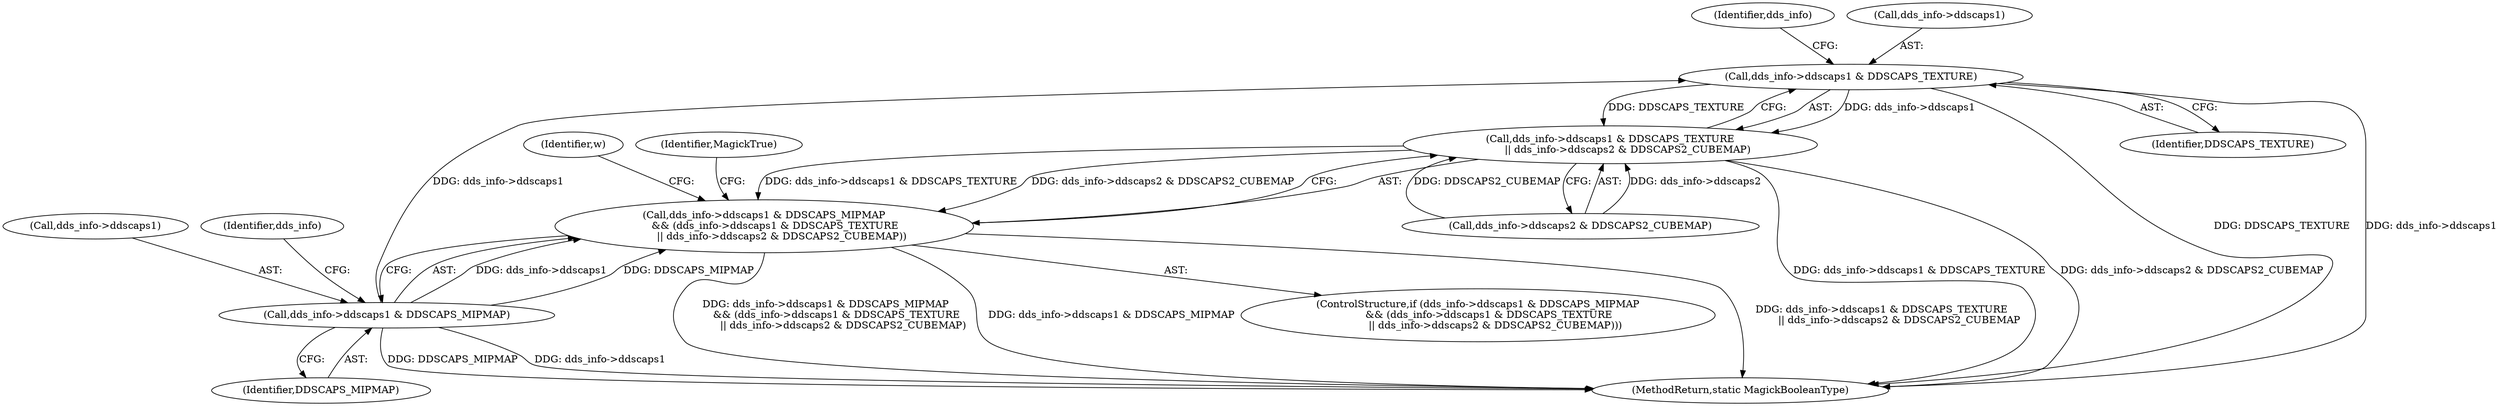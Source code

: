 digraph "0_ImageMagick_21eae25a8db5fdcd112dbcfcd9e5c37e32d32e2f@pointer" {
"1000135" [label="(Call,dds_info->ddscaps1 & DDSCAPS_TEXTURE)"];
"1000129" [label="(Call,dds_info->ddscaps1 & DDSCAPS_MIPMAP)"];
"1000134" [label="(Call,dds_info->ddscaps1 & DDSCAPS_TEXTURE\n           || dds_info->ddscaps2 & DDSCAPS2_CUBEMAP)"];
"1000128" [label="(Call,dds_info->ddscaps1 & DDSCAPS_MIPMAP\n       && (dds_info->ddscaps1 & DDSCAPS_TEXTURE\n           || dds_info->ddscaps2 & DDSCAPS2_CUBEMAP))"];
"1000133" [label="(Identifier,DDSCAPS_MIPMAP)"];
"1000127" [label="(ControlStructure,if (dds_info->ddscaps1 & DDSCAPS_MIPMAP\n       && (dds_info->ddscaps1 & DDSCAPS_TEXTURE\n           || dds_info->ddscaps2 & DDSCAPS2_CUBEMAP)))"];
"1000135" [label="(Call,dds_info->ddscaps1 & DDSCAPS_TEXTURE)"];
"1000129" [label="(Call,dds_info->ddscaps1 & DDSCAPS_MIPMAP)"];
"1000134" [label="(Call,dds_info->ddscaps1 & DDSCAPS_TEXTURE\n           || dds_info->ddscaps2 & DDSCAPS2_CUBEMAP)"];
"1000142" [label="(Identifier,dds_info)"];
"1000130" [label="(Call,dds_info->ddscaps1)"];
"1000128" [label="(Call,dds_info->ddscaps1 & DDSCAPS_MIPMAP\n       && (dds_info->ddscaps1 & DDSCAPS_TEXTURE\n           || dds_info->ddscaps2 & DDSCAPS2_CUBEMAP))"];
"1000140" [label="(Call,dds_info->ddscaps2 & DDSCAPS2_CUBEMAP)"];
"1000208" [label="(Identifier,MagickTrue)"];
"1000147" [label="(Identifier,w)"];
"1000209" [label="(MethodReturn,static MagickBooleanType)"];
"1000139" [label="(Identifier,DDSCAPS_TEXTURE)"];
"1000136" [label="(Call,dds_info->ddscaps1)"];
"1000137" [label="(Identifier,dds_info)"];
"1000135" -> "1000134"  [label="AST: "];
"1000135" -> "1000139"  [label="CFG: "];
"1000136" -> "1000135"  [label="AST: "];
"1000139" -> "1000135"  [label="AST: "];
"1000142" -> "1000135"  [label="CFG: "];
"1000134" -> "1000135"  [label="CFG: "];
"1000135" -> "1000209"  [label="DDG: DDSCAPS_TEXTURE"];
"1000135" -> "1000209"  [label="DDG: dds_info->ddscaps1"];
"1000135" -> "1000134"  [label="DDG: dds_info->ddscaps1"];
"1000135" -> "1000134"  [label="DDG: DDSCAPS_TEXTURE"];
"1000129" -> "1000135"  [label="DDG: dds_info->ddscaps1"];
"1000129" -> "1000128"  [label="AST: "];
"1000129" -> "1000133"  [label="CFG: "];
"1000130" -> "1000129"  [label="AST: "];
"1000133" -> "1000129"  [label="AST: "];
"1000137" -> "1000129"  [label="CFG: "];
"1000128" -> "1000129"  [label="CFG: "];
"1000129" -> "1000209"  [label="DDG: DDSCAPS_MIPMAP"];
"1000129" -> "1000209"  [label="DDG: dds_info->ddscaps1"];
"1000129" -> "1000128"  [label="DDG: dds_info->ddscaps1"];
"1000129" -> "1000128"  [label="DDG: DDSCAPS_MIPMAP"];
"1000134" -> "1000128"  [label="AST: "];
"1000134" -> "1000140"  [label="CFG: "];
"1000140" -> "1000134"  [label="AST: "];
"1000128" -> "1000134"  [label="CFG: "];
"1000134" -> "1000209"  [label="DDG: dds_info->ddscaps2 & DDSCAPS2_CUBEMAP"];
"1000134" -> "1000209"  [label="DDG: dds_info->ddscaps1 & DDSCAPS_TEXTURE"];
"1000134" -> "1000128"  [label="DDG: dds_info->ddscaps1 & DDSCAPS_TEXTURE"];
"1000134" -> "1000128"  [label="DDG: dds_info->ddscaps2 & DDSCAPS2_CUBEMAP"];
"1000140" -> "1000134"  [label="DDG: dds_info->ddscaps2"];
"1000140" -> "1000134"  [label="DDG: DDSCAPS2_CUBEMAP"];
"1000128" -> "1000127"  [label="AST: "];
"1000147" -> "1000128"  [label="CFG: "];
"1000208" -> "1000128"  [label="CFG: "];
"1000128" -> "1000209"  [label="DDG: dds_info->ddscaps1 & DDSCAPS_MIPMAP\n       && (dds_info->ddscaps1 & DDSCAPS_TEXTURE\n           || dds_info->ddscaps2 & DDSCAPS2_CUBEMAP)"];
"1000128" -> "1000209"  [label="DDG: dds_info->ddscaps1 & DDSCAPS_MIPMAP"];
"1000128" -> "1000209"  [label="DDG: dds_info->ddscaps1 & DDSCAPS_TEXTURE\n           || dds_info->ddscaps2 & DDSCAPS2_CUBEMAP"];
}

